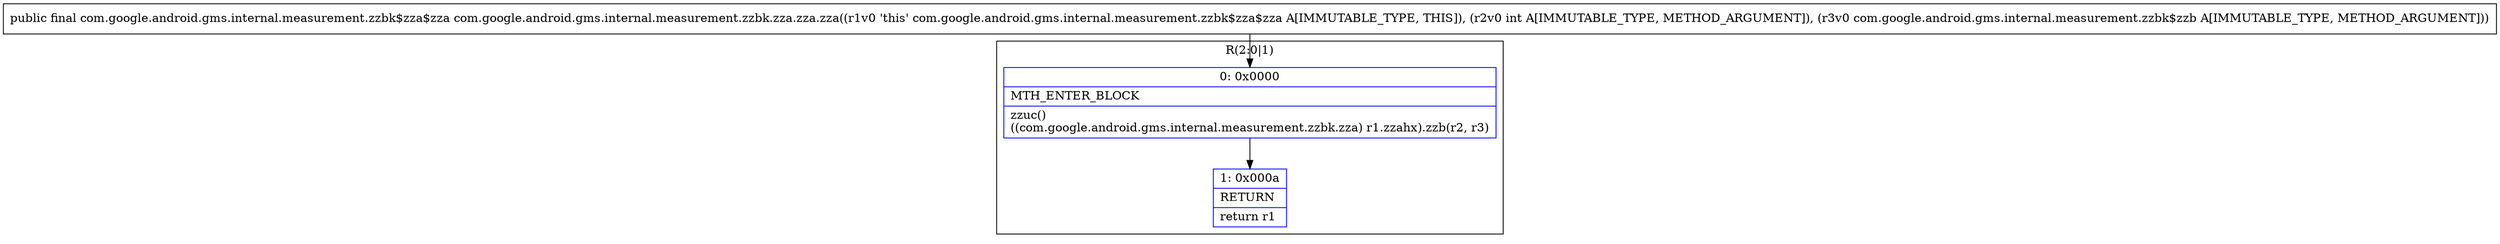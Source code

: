 digraph "CFG forcom.google.android.gms.internal.measurement.zzbk.zza.zza.zza(ILcom\/google\/android\/gms\/internal\/measurement\/zzbk$zzb;)Lcom\/google\/android\/gms\/internal\/measurement\/zzbk$zza$zza;" {
subgraph cluster_Region_900105194 {
label = "R(2:0|1)";
node [shape=record,color=blue];
Node_0 [shape=record,label="{0\:\ 0x0000|MTH_ENTER_BLOCK\l|zzuc()\l((com.google.android.gms.internal.measurement.zzbk.zza) r1.zzahx).zzb(r2, r3)\l}"];
Node_1 [shape=record,label="{1\:\ 0x000a|RETURN\l|return r1\l}"];
}
MethodNode[shape=record,label="{public final com.google.android.gms.internal.measurement.zzbk$zza$zza com.google.android.gms.internal.measurement.zzbk.zza.zza.zza((r1v0 'this' com.google.android.gms.internal.measurement.zzbk$zza$zza A[IMMUTABLE_TYPE, THIS]), (r2v0 int A[IMMUTABLE_TYPE, METHOD_ARGUMENT]), (r3v0 com.google.android.gms.internal.measurement.zzbk$zzb A[IMMUTABLE_TYPE, METHOD_ARGUMENT])) }"];
MethodNode -> Node_0;
Node_0 -> Node_1;
}

